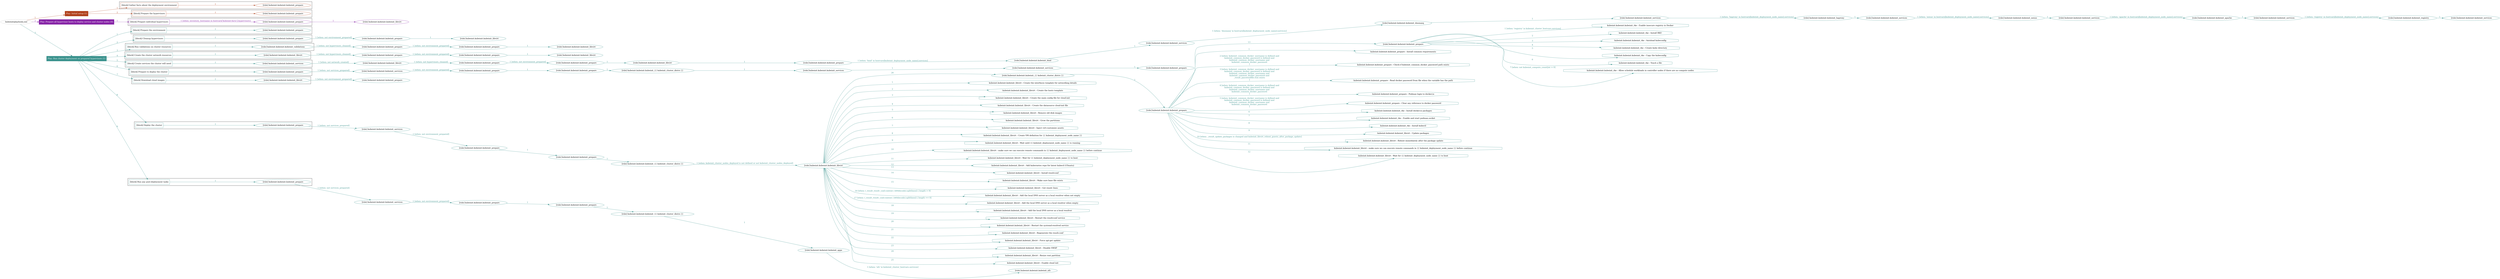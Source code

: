 digraph {
	graph [concentrate=true ordering=in rankdir=LR ratio=fill]
	edge [esep=5 sep=10]
	"kubeinit/playbook.yml" [id=root_node style=dotted]
	play_48465e9a [label="Play: Initial setup (1)" color="#b0411c" fontcolor="#ffffff" id=play_48465e9a shape=box style=filled tooltip=localhost]
	"kubeinit/playbook.yml" -> play_48465e9a [label="1 " color="#b0411c" fontcolor="#b0411c" id=edge_124ab596 labeltooltip="1 " tooltip="1 "]
	subgraph "kubeinit.kubeinit.kubeinit_prepare" {
		role_d492cea4 [label="[role] kubeinit.kubeinit.kubeinit_prepare" color="#b0411c" id=role_d492cea4 tooltip="kubeinit.kubeinit.kubeinit_prepare"]
	}
	subgraph "kubeinit.kubeinit.kubeinit_prepare" {
		role_281dee2f [label="[role] kubeinit.kubeinit.kubeinit_prepare" color="#b0411c" id=role_281dee2f tooltip="kubeinit.kubeinit.kubeinit_prepare"]
	}
	subgraph "Play: Initial setup (1)" {
		play_48465e9a -> block_e6e3b87c [label=1 color="#b0411c" fontcolor="#b0411c" id=edge_c3ae4626 labeltooltip=1 tooltip=1]
		subgraph cluster_block_e6e3b87c {
			block_e6e3b87c [label="[block] Gather facts about the deployment environment" color="#b0411c" id=block_e6e3b87c labeltooltip="Gather facts about the deployment environment" shape=box tooltip="Gather facts about the deployment environment"]
			block_e6e3b87c -> role_d492cea4 [label="1 " color="#b0411c" fontcolor="#b0411c" id=edge_baddbe43 labeltooltip="1 " tooltip="1 "]
		}
		play_48465e9a -> block_c3013476 [label=2 color="#b0411c" fontcolor="#b0411c" id=edge_31e1e853 labeltooltip=2 tooltip=2]
		subgraph cluster_block_c3013476 {
			block_c3013476 [label="[block] Prepare the hypervisors" color="#b0411c" id=block_c3013476 labeltooltip="Prepare the hypervisors" shape=box tooltip="Prepare the hypervisors"]
			block_c3013476 -> role_281dee2f [label="1 " color="#b0411c" fontcolor="#b0411c" id=edge_a65e6a05 labeltooltip="1 " tooltip="1 "]
		}
	}
	play_e57af216 [label="Play: Prepare all hypervisor hosts to deploy service and cluster nodes (0)" color="#8725a7" fontcolor="#ffffff" id=play_e57af216 shape=box style=filled tooltip="Play: Prepare all hypervisor hosts to deploy service and cluster nodes (0)"]
	"kubeinit/playbook.yml" -> play_e57af216 [label="2 " color="#8725a7" fontcolor="#8725a7" id=edge_42b6db84 labeltooltip="2 " tooltip="2 "]
	subgraph "kubeinit.kubeinit.kubeinit_libvirt" {
		role_ec64ffe0 [label="[role] kubeinit.kubeinit.kubeinit_libvirt" color="#8725a7" id=role_ec64ffe0 tooltip="kubeinit.kubeinit.kubeinit_libvirt"]
	}
	subgraph "kubeinit.kubeinit.kubeinit_prepare" {
		role_e400a725 [label="[role] kubeinit.kubeinit.kubeinit_prepare" color="#8725a7" id=role_e400a725 tooltip="kubeinit.kubeinit.kubeinit_prepare"]
		role_e400a725 -> role_ec64ffe0 [label="1 " color="#8725a7" fontcolor="#8725a7" id=edge_17a9338f labeltooltip="1 " tooltip="1 "]
	}
	subgraph "Play: Prepare all hypervisor hosts to deploy service and cluster nodes (0)" {
		play_e57af216 -> block_b5685605 [label=1 color="#8725a7" fontcolor="#8725a7" id=edge_d24c0ffb labeltooltip=1 tooltip=1]
		subgraph cluster_block_b5685605 {
			block_b5685605 [label="[block] Prepare individual hypervisors" color="#8725a7" id=block_b5685605 labeltooltip="Prepare individual hypervisors" shape=box tooltip="Prepare individual hypervisors"]
			block_b5685605 -> role_e400a725 [label="1 [when: inventory_hostname in hostvars['kubeinit-facts'].hypervisors]" color="#8725a7" fontcolor="#8725a7" id=edge_2e02293a labeltooltip="1 [when: inventory_hostname in hostvars['kubeinit-facts'].hypervisors]" tooltip="1 [when: inventory_hostname in hostvars['kubeinit-facts'].hypervisors]"]
		}
	}
	play_5d9cb540 [label="Play: Run cluster deployment on prepared hypervisors (1)" color="#3a928d" fontcolor="#ffffff" id=play_5d9cb540 shape=box style=filled tooltip=localhost]
	"kubeinit/playbook.yml" -> play_5d9cb540 [label="3 " color="#3a928d" fontcolor="#3a928d" id=edge_a18d0361 labeltooltip="3 " tooltip="3 "]
	subgraph "kubeinit.kubeinit.kubeinit_prepare" {
		role_6e045b79 [label="[role] kubeinit.kubeinit.kubeinit_prepare" color="#3a928d" id=role_6e045b79 tooltip="kubeinit.kubeinit.kubeinit_prepare"]
	}
	subgraph "kubeinit.kubeinit.kubeinit_libvirt" {
		role_daf9dbfc [label="[role] kubeinit.kubeinit.kubeinit_libvirt" color="#3a928d" id=role_daf9dbfc tooltip="kubeinit.kubeinit.kubeinit_libvirt"]
	}
	subgraph "kubeinit.kubeinit.kubeinit_prepare" {
		role_76917581 [label="[role] kubeinit.kubeinit.kubeinit_prepare" color="#3a928d" id=role_76917581 tooltip="kubeinit.kubeinit.kubeinit_prepare"]
		role_76917581 -> role_daf9dbfc [label="1 " color="#3a928d" fontcolor="#3a928d" id=edge_7af1c17e labeltooltip="1 " tooltip="1 "]
	}
	subgraph "kubeinit.kubeinit.kubeinit_prepare" {
		role_d4458995 [label="[role] kubeinit.kubeinit.kubeinit_prepare" color="#3a928d" id=role_d4458995 tooltip="kubeinit.kubeinit.kubeinit_prepare"]
		role_d4458995 -> role_76917581 [label="1 [when: not environment_prepared]" color="#3a928d" fontcolor="#3a928d" id=edge_317ae869 labeltooltip="1 [when: not environment_prepared]" tooltip="1 [when: not environment_prepared]"]
	}
	subgraph "kubeinit.kubeinit.kubeinit_libvirt" {
		role_7bfbbad8 [label="[role] kubeinit.kubeinit.kubeinit_libvirt" color="#3a928d" id=role_7bfbbad8 tooltip="kubeinit.kubeinit.kubeinit_libvirt"]
	}
	subgraph "kubeinit.kubeinit.kubeinit_prepare" {
		role_e9dfaa8f [label="[role] kubeinit.kubeinit.kubeinit_prepare" color="#3a928d" id=role_e9dfaa8f tooltip="kubeinit.kubeinit.kubeinit_prepare"]
		role_e9dfaa8f -> role_7bfbbad8 [label="1 " color="#3a928d" fontcolor="#3a928d" id=edge_c4953ce9 labeltooltip="1 " tooltip="1 "]
	}
	subgraph "kubeinit.kubeinit.kubeinit_prepare" {
		role_d42f8042 [label="[role] kubeinit.kubeinit.kubeinit_prepare" color="#3a928d" id=role_d42f8042 tooltip="kubeinit.kubeinit.kubeinit_prepare"]
		role_d42f8042 -> role_e9dfaa8f [label="1 [when: not environment_prepared]" color="#3a928d" fontcolor="#3a928d" id=edge_9099d140 labeltooltip="1 [when: not environment_prepared]" tooltip="1 [when: not environment_prepared]"]
	}
	subgraph "kubeinit.kubeinit.kubeinit_validations" {
		role_b115d9b8 [label="[role] kubeinit.kubeinit.kubeinit_validations" color="#3a928d" id=role_b115d9b8 tooltip="kubeinit.kubeinit.kubeinit_validations"]
		role_b115d9b8 -> role_d42f8042 [label="1 [when: not hypervisors_cleaned]" color="#3a928d" fontcolor="#3a928d" id=edge_ada5c6da labeltooltip="1 [when: not hypervisors_cleaned]" tooltip="1 [when: not hypervisors_cleaned]"]
	}
	subgraph "kubeinit.kubeinit.kubeinit_libvirt" {
		role_d5278bfc [label="[role] kubeinit.kubeinit.kubeinit_libvirt" color="#3a928d" id=role_d5278bfc tooltip="kubeinit.kubeinit.kubeinit_libvirt"]
	}
	subgraph "kubeinit.kubeinit.kubeinit_prepare" {
		role_53d04f54 [label="[role] kubeinit.kubeinit.kubeinit_prepare" color="#3a928d" id=role_53d04f54 tooltip="kubeinit.kubeinit.kubeinit_prepare"]
		role_53d04f54 -> role_d5278bfc [label="1 " color="#3a928d" fontcolor="#3a928d" id=edge_c184ef6d labeltooltip="1 " tooltip="1 "]
	}
	subgraph "kubeinit.kubeinit.kubeinit_prepare" {
		role_503b4b2c [label="[role] kubeinit.kubeinit.kubeinit_prepare" color="#3a928d" id=role_503b4b2c tooltip="kubeinit.kubeinit.kubeinit_prepare"]
		role_503b4b2c -> role_53d04f54 [label="1 [when: not environment_prepared]" color="#3a928d" fontcolor="#3a928d" id=edge_d14d18ff labeltooltip="1 [when: not environment_prepared]" tooltip="1 [when: not environment_prepared]"]
	}
	subgraph "kubeinit.kubeinit.kubeinit_libvirt" {
		role_11bca051 [label="[role] kubeinit.kubeinit.kubeinit_libvirt" color="#3a928d" id=role_11bca051 tooltip="kubeinit.kubeinit.kubeinit_libvirt"]
		role_11bca051 -> role_503b4b2c [label="1 [when: not hypervisors_cleaned]" color="#3a928d" fontcolor="#3a928d" id=edge_8869cb2d labeltooltip="1 [when: not hypervisors_cleaned]" tooltip="1 [when: not hypervisors_cleaned]"]
	}
	subgraph "kubeinit.kubeinit.kubeinit_services" {
		role_065f5cc8 [label="[role] kubeinit.kubeinit.kubeinit_services" color="#3a928d" id=role_065f5cc8 tooltip="kubeinit.kubeinit.kubeinit_services"]
	}
	subgraph "kubeinit.kubeinit.kubeinit_registry" {
		role_fb5721f8 [label="[role] kubeinit.kubeinit.kubeinit_registry" color="#3a928d" id=role_fb5721f8 tooltip="kubeinit.kubeinit.kubeinit_registry"]
		role_fb5721f8 -> role_065f5cc8 [label="1 " color="#3a928d" fontcolor="#3a928d" id=edge_d28ecbf9 labeltooltip="1 " tooltip="1 "]
	}
	subgraph "kubeinit.kubeinit.kubeinit_services" {
		role_c61e92fe [label="[role] kubeinit.kubeinit.kubeinit_services" color="#3a928d" id=role_c61e92fe tooltip="kubeinit.kubeinit.kubeinit_services"]
		role_c61e92fe -> role_fb5721f8 [label="1 [when: 'registry' in hostvars[kubeinit_deployment_node_name].services]" color="#3a928d" fontcolor="#3a928d" id=edge_6a31bcd6 labeltooltip="1 [when: 'registry' in hostvars[kubeinit_deployment_node_name].services]" tooltip="1 [when: 'registry' in hostvars[kubeinit_deployment_node_name].services]"]
	}
	subgraph "kubeinit.kubeinit.kubeinit_apache" {
		role_db9f8561 [label="[role] kubeinit.kubeinit.kubeinit_apache" color="#3a928d" id=role_db9f8561 tooltip="kubeinit.kubeinit.kubeinit_apache"]
		role_db9f8561 -> role_c61e92fe [label="1 " color="#3a928d" fontcolor="#3a928d" id=edge_8ea8232d labeltooltip="1 " tooltip="1 "]
	}
	subgraph "kubeinit.kubeinit.kubeinit_services" {
		role_e63c3b8f [label="[role] kubeinit.kubeinit.kubeinit_services" color="#3a928d" id=role_e63c3b8f tooltip="kubeinit.kubeinit.kubeinit_services"]
		role_e63c3b8f -> role_db9f8561 [label="1 [when: 'apache' in hostvars[kubeinit_deployment_node_name].services]" color="#3a928d" fontcolor="#3a928d" id=edge_630f9083 labeltooltip="1 [when: 'apache' in hostvars[kubeinit_deployment_node_name].services]" tooltip="1 [when: 'apache' in hostvars[kubeinit_deployment_node_name].services]"]
	}
	subgraph "kubeinit.kubeinit.kubeinit_nexus" {
		role_a3fe9c71 [label="[role] kubeinit.kubeinit.kubeinit_nexus" color="#3a928d" id=role_a3fe9c71 tooltip="kubeinit.kubeinit.kubeinit_nexus"]
		role_a3fe9c71 -> role_e63c3b8f [label="1 " color="#3a928d" fontcolor="#3a928d" id=edge_cead9f73 labeltooltip="1 " tooltip="1 "]
	}
	subgraph "kubeinit.kubeinit.kubeinit_services" {
		role_63d57504 [label="[role] kubeinit.kubeinit.kubeinit_services" color="#3a928d" id=role_63d57504 tooltip="kubeinit.kubeinit.kubeinit_services"]
		role_63d57504 -> role_a3fe9c71 [label="1 [when: 'nexus' in hostvars[kubeinit_deployment_node_name].services]" color="#3a928d" fontcolor="#3a928d" id=edge_b30a060a labeltooltip="1 [when: 'nexus' in hostvars[kubeinit_deployment_node_name].services]" tooltip="1 [when: 'nexus' in hostvars[kubeinit_deployment_node_name].services]"]
	}
	subgraph "kubeinit.kubeinit.kubeinit_haproxy" {
		role_94453e40 [label="[role] kubeinit.kubeinit.kubeinit_haproxy" color="#3a928d" id=role_94453e40 tooltip="kubeinit.kubeinit.kubeinit_haproxy"]
		role_94453e40 -> role_63d57504 [label="1 " color="#3a928d" fontcolor="#3a928d" id=edge_afb0ed71 labeltooltip="1 " tooltip="1 "]
	}
	subgraph "kubeinit.kubeinit.kubeinit_services" {
		role_aff0729f [label="[role] kubeinit.kubeinit.kubeinit_services" color="#3a928d" id=role_aff0729f tooltip="kubeinit.kubeinit.kubeinit_services"]
		role_aff0729f -> role_94453e40 [label="1 [when: 'haproxy' in hostvars[kubeinit_deployment_node_name].services]" color="#3a928d" fontcolor="#3a928d" id=edge_e5598f14 labeltooltip="1 [when: 'haproxy' in hostvars[kubeinit_deployment_node_name].services]" tooltip="1 [when: 'haproxy' in hostvars[kubeinit_deployment_node_name].services]"]
	}
	subgraph "kubeinit.kubeinit.kubeinit_dnsmasq" {
		role_0551ead7 [label="[role] kubeinit.kubeinit.kubeinit_dnsmasq" color="#3a928d" id=role_0551ead7 tooltip="kubeinit.kubeinit.kubeinit_dnsmasq"]
		role_0551ead7 -> role_aff0729f [label="1 " color="#3a928d" fontcolor="#3a928d" id=edge_d2857217 labeltooltip="1 " tooltip="1 "]
	}
	subgraph "kubeinit.kubeinit.kubeinit_services" {
		role_6c136020 [label="[role] kubeinit.kubeinit.kubeinit_services" color="#3a928d" id=role_6c136020 tooltip="kubeinit.kubeinit.kubeinit_services"]
		role_6c136020 -> role_0551ead7 [label="1 [when: 'dnsmasq' in hostvars[kubeinit_deployment_node_name].services]" color="#3a928d" fontcolor="#3a928d" id=edge_a89d0280 labeltooltip="1 [when: 'dnsmasq' in hostvars[kubeinit_deployment_node_name].services]" tooltip="1 [when: 'dnsmasq' in hostvars[kubeinit_deployment_node_name].services]"]
	}
	subgraph "kubeinit.kubeinit.kubeinit_bind" {
		role_6b7ba707 [label="[role] kubeinit.kubeinit.kubeinit_bind" color="#3a928d" id=role_6b7ba707 tooltip="kubeinit.kubeinit.kubeinit_bind"]
		role_6b7ba707 -> role_6c136020 [label="1 " color="#3a928d" fontcolor="#3a928d" id=edge_be31dae0 labeltooltip="1 " tooltip="1 "]
	}
	subgraph "kubeinit.kubeinit.kubeinit_prepare" {
		role_f504e1cc [label="[role] kubeinit.kubeinit.kubeinit_prepare" color="#3a928d" id=role_f504e1cc tooltip="kubeinit.kubeinit.kubeinit_prepare"]
		role_f504e1cc -> role_6b7ba707 [label="1 [when: 'bind' in hostvars[kubeinit_deployment_node_name].services]" color="#3a928d" fontcolor="#3a928d" id=edge_473a9641 labeltooltip="1 [when: 'bind' in hostvars[kubeinit_deployment_node_name].services]" tooltip="1 [when: 'bind' in hostvars[kubeinit_deployment_node_name].services]"]
	}
	subgraph "kubeinit.kubeinit.kubeinit_libvirt" {
		role_7b9af89d [label="[role] kubeinit.kubeinit.kubeinit_libvirt" color="#3a928d" id=role_7b9af89d tooltip="kubeinit.kubeinit.kubeinit_libvirt"]
		role_7b9af89d -> role_f504e1cc [label="1 " color="#3a928d" fontcolor="#3a928d" id=edge_4f5c1816 labeltooltip="1 " tooltip="1 "]
	}
	subgraph "kubeinit.kubeinit.kubeinit_prepare" {
		role_6c3c7019 [label="[role] kubeinit.kubeinit.kubeinit_prepare" color="#3a928d" id=role_6c3c7019 tooltip="kubeinit.kubeinit.kubeinit_prepare"]
		role_6c3c7019 -> role_7b9af89d [label="1 " color="#3a928d" fontcolor="#3a928d" id=edge_fd3c7f56 labeltooltip="1 " tooltip="1 "]
	}
	subgraph "kubeinit.kubeinit.kubeinit_prepare" {
		role_eba8ca42 [label="[role] kubeinit.kubeinit.kubeinit_prepare" color="#3a928d" id=role_eba8ca42 tooltip="kubeinit.kubeinit.kubeinit_prepare"]
		role_eba8ca42 -> role_6c3c7019 [label="1 [when: not environment_prepared]" color="#3a928d" fontcolor="#3a928d" id=edge_fa3e16d9 labeltooltip="1 [when: not environment_prepared]" tooltip="1 [when: not environment_prepared]"]
	}
	subgraph "kubeinit.kubeinit.kubeinit_libvirt" {
		role_cd9abd2d [label="[role] kubeinit.kubeinit.kubeinit_libvirt" color="#3a928d" id=role_cd9abd2d tooltip="kubeinit.kubeinit.kubeinit_libvirt"]
		role_cd9abd2d -> role_eba8ca42 [label="1 [when: not hypervisors_cleaned]" color="#3a928d" fontcolor="#3a928d" id=edge_64828352 labeltooltip="1 [when: not hypervisors_cleaned]" tooltip="1 [when: not hypervisors_cleaned]"]
	}
	subgraph "kubeinit.kubeinit.kubeinit_services" {
		role_be0cd748 [label="[role] kubeinit.kubeinit.kubeinit_services" color="#3a928d" id=role_be0cd748 tooltip="kubeinit.kubeinit.kubeinit_services"]
		role_be0cd748 -> role_cd9abd2d [label="1 [when: not network_created]" color="#3a928d" fontcolor="#3a928d" id=edge_d6b86cda labeltooltip="1 [when: not network_created]" tooltip="1 [when: not network_created]"]
	}
	subgraph "kubeinit.kubeinit.kubeinit_prepare" {
		role_873c58d2 [label="[role] kubeinit.kubeinit.kubeinit_prepare" color="#3a928d" id=role_873c58d2 tooltip="kubeinit.kubeinit.kubeinit_prepare"]
	}
	subgraph "kubeinit.kubeinit.kubeinit_services" {
		role_b790a861 [label="[role] kubeinit.kubeinit.kubeinit_services" color="#3a928d" id=role_b790a861 tooltip="kubeinit.kubeinit.kubeinit_services"]
		role_b790a861 -> role_873c58d2 [label="1 " color="#3a928d" fontcolor="#3a928d" id=edge_e4b8ece3 labeltooltip="1 " tooltip="1 "]
	}
	subgraph "kubeinit.kubeinit.kubeinit_services" {
		role_80f6a232 [label="[role] kubeinit.kubeinit.kubeinit_services" color="#3a928d" id=role_80f6a232 tooltip="kubeinit.kubeinit.kubeinit_services"]
		role_80f6a232 -> role_b790a861 [label="1 " color="#3a928d" fontcolor="#3a928d" id=edge_be15073f labeltooltip="1 " tooltip="1 "]
	}
	subgraph "kubeinit.kubeinit.kubeinit_{{ kubeinit_cluster_distro }}" {
		role_8fb07bed [label="[role] kubeinit.kubeinit.kubeinit_{{ kubeinit_cluster_distro }}" color="#3a928d" id=role_8fb07bed tooltip="kubeinit.kubeinit.kubeinit_{{ kubeinit_cluster_distro }}"]
		role_8fb07bed -> role_80f6a232 [label="1 " color="#3a928d" fontcolor="#3a928d" id=edge_a2d3d45f labeltooltip="1 " tooltip="1 "]
	}
	subgraph "kubeinit.kubeinit.kubeinit_prepare" {
		role_ecdfed89 [label="[role] kubeinit.kubeinit.kubeinit_prepare" color="#3a928d" id=role_ecdfed89 tooltip="kubeinit.kubeinit.kubeinit_prepare"]
		role_ecdfed89 -> role_8fb07bed [label="1 " color="#3a928d" fontcolor="#3a928d" id=edge_b9d68d0f labeltooltip="1 " tooltip="1 "]
	}
	subgraph "kubeinit.kubeinit.kubeinit_prepare" {
		role_77b3ecaf [label="[role] kubeinit.kubeinit.kubeinit_prepare" color="#3a928d" id=role_77b3ecaf tooltip="kubeinit.kubeinit.kubeinit_prepare"]
		role_77b3ecaf -> role_ecdfed89 [label="1 " color="#3a928d" fontcolor="#3a928d" id=edge_cfb39f3f labeltooltip="1 " tooltip="1 "]
	}
	subgraph "kubeinit.kubeinit.kubeinit_services" {
		role_e42da2b9 [label="[role] kubeinit.kubeinit.kubeinit_services" color="#3a928d" id=role_e42da2b9 tooltip="kubeinit.kubeinit.kubeinit_services"]
		role_e42da2b9 -> role_77b3ecaf [label="1 [when: not environment_prepared]" color="#3a928d" fontcolor="#3a928d" id=edge_d4e9f62e labeltooltip="1 [when: not environment_prepared]" tooltip="1 [when: not environment_prepared]"]
	}
	subgraph "kubeinit.kubeinit.kubeinit_prepare" {
		role_bb24971d [label="[role] kubeinit.kubeinit.kubeinit_prepare" color="#3a928d" id=role_bb24971d tooltip="kubeinit.kubeinit.kubeinit_prepare"]
		role_bb24971d -> role_e42da2b9 [label="1 [when: not services_prepared]" color="#3a928d" fontcolor="#3a928d" id=edge_495256ae labeltooltip="1 [when: not services_prepared]" tooltip="1 [when: not services_prepared]"]
	}
	subgraph "kubeinit.kubeinit.kubeinit_prepare" {
		role_e4e0e3b2 [label="[role] kubeinit.kubeinit.kubeinit_prepare" color="#3a928d" id=role_e4e0e3b2 tooltip="kubeinit.kubeinit.kubeinit_prepare"]
	}
	subgraph "kubeinit.kubeinit.kubeinit_libvirt" {
		role_e2e60f14 [label="[role] kubeinit.kubeinit.kubeinit_libvirt" color="#3a928d" id=role_e2e60f14 tooltip="kubeinit.kubeinit.kubeinit_libvirt"]
		role_e2e60f14 -> role_e4e0e3b2 [label="1 [when: not environment_prepared]" color="#3a928d" fontcolor="#3a928d" id=edge_f0fee528 labeltooltip="1 [when: not environment_prepared]" tooltip="1 [when: not environment_prepared]"]
	}
	subgraph "kubeinit.kubeinit.kubeinit_prepare" {
		role_b627403a [label="[role] kubeinit.kubeinit.kubeinit_prepare" color="#3a928d" id=role_b627403a tooltip="kubeinit.kubeinit.kubeinit_prepare"]
		task_1c81faa7 [label="kubeinit.kubeinit.kubeinit_rke : Enable insecure registry in Docker" color="#3a928d" id=task_1c81faa7 shape=octagon tooltip="kubeinit.kubeinit.kubeinit_rke : Enable insecure registry in Docker"]
		role_b627403a -> task_1c81faa7 [label="1 [when: 'registry' in kubeinit_cluster_hostvars.services]" color="#3a928d" fontcolor="#3a928d" id=edge_ae618f1d labeltooltip="1 [when: 'registry' in kubeinit_cluster_hostvars.services]" tooltip="1 [when: 'registry' in kubeinit_cluster_hostvars.services]"]
		task_8bd826e3 [label="kubeinit.kubeinit.kubeinit_rke : Install RKE" color="#3a928d" id=task_8bd826e3 shape=octagon tooltip="kubeinit.kubeinit.kubeinit_rke : Install RKE"]
		role_b627403a -> task_8bd826e3 [label="2 " color="#3a928d" fontcolor="#3a928d" id=edge_bafe05ef labeltooltip="2 " tooltip="2 "]
		task_33bb98e4 [label="kubeinit.kubeinit.kubeinit_rke : Autoload kubeconfig" color="#3a928d" id=task_33bb98e4 shape=octagon tooltip="kubeinit.kubeinit.kubeinit_rke : Autoload kubeconfig"]
		role_b627403a -> task_33bb98e4 [label="3 " color="#3a928d" fontcolor="#3a928d" id=edge_69fb9b32 labeltooltip="3 " tooltip="3 "]
		task_9e4b9e8e [label="kubeinit.kubeinit.kubeinit_rke : Create kube directory" color="#3a928d" id=task_9e4b9e8e shape=octagon tooltip="kubeinit.kubeinit.kubeinit_rke : Create kube directory"]
		role_b627403a -> task_9e4b9e8e [label="4 " color="#3a928d" fontcolor="#3a928d" id=edge_20872d60 labeltooltip="4 " tooltip="4 "]
		task_e984797f [label="kubeinit.kubeinit.kubeinit_rke : Copy the kubeconfig" color="#3a928d" id=task_e984797f shape=octagon tooltip="kubeinit.kubeinit.kubeinit_rke : Copy the kubeconfig"]
		role_b627403a -> task_e984797f [label="5 " color="#3a928d" fontcolor="#3a928d" id=edge_33be029a labeltooltip="5 " tooltip="5 "]
		task_22b7bb7c [label="kubeinit.kubeinit.kubeinit_rke : Touch a file" color="#3a928d" id=task_22b7bb7c shape=octagon tooltip="kubeinit.kubeinit.kubeinit_rke : Touch a file"]
		role_b627403a -> task_22b7bb7c [label="6 " color="#3a928d" fontcolor="#3a928d" id=edge_a049fb7d labeltooltip="6 " tooltip="6 "]
		task_8dcaf9b6 [label="kubeinit.kubeinit.kubeinit_rke : Allow schedule workloads in controller nodes if there are no compute nodes" color="#3a928d" id=task_8dcaf9b6 shape=octagon tooltip="kubeinit.kubeinit.kubeinit_rke : Allow schedule workloads in controller nodes if there are no compute nodes"]
		role_b627403a -> task_8dcaf9b6 [label="7 [when: not kubeinit_compute_count|int > 0]" color="#3a928d" fontcolor="#3a928d" id=edge_9bec2626 labeltooltip="7 [when: not kubeinit_compute_count|int > 0]" tooltip="7 [when: not kubeinit_compute_count|int > 0]"]
	}
	subgraph "kubeinit.kubeinit.kubeinit_prepare" {
		role_0a879db1 [label="[role] kubeinit.kubeinit.kubeinit_prepare" color="#3a928d" id=role_0a879db1 tooltip="kubeinit.kubeinit.kubeinit_prepare"]
		task_9170e052 [label="kubeinit.kubeinit.kubeinit_prepare : Install common requirements" color="#3a928d" id=task_9170e052 shape=octagon tooltip="kubeinit.kubeinit.kubeinit_prepare : Install common requirements"]
		role_0a879db1 -> task_9170e052 [label="1 " color="#3a928d" fontcolor="#3a928d" id=edge_b5cc0b07 labeltooltip="1 " tooltip="1 "]
		task_b3910cba [label="kubeinit.kubeinit.kubeinit_prepare : Check if kubeinit_common_docker_password path exists" color="#3a928d" id=task_b3910cba shape=octagon tooltip="kubeinit.kubeinit.kubeinit_prepare : Check if kubeinit_common_docker_password path exists"]
		role_0a879db1 -> task_b3910cba [label="2 [when: kubeinit_common_docker_username is defined and
kubeinit_common_docker_password is defined and
kubeinit_common_docker_username and
kubeinit_common_docker_password
]" color="#3a928d" fontcolor="#3a928d" id=edge_99d7b71d labeltooltip="2 [when: kubeinit_common_docker_username is defined and
kubeinit_common_docker_password is defined and
kubeinit_common_docker_username and
kubeinit_common_docker_password
]" tooltip="2 [when: kubeinit_common_docker_username is defined and
kubeinit_common_docker_password is defined and
kubeinit_common_docker_username and
kubeinit_common_docker_password
]"]
		task_0d726530 [label="kubeinit.kubeinit.kubeinit_prepare : Read docker password from file when the variable has the path" color="#3a928d" id=task_0d726530 shape=octagon tooltip="kubeinit.kubeinit.kubeinit_prepare : Read docker password from file when the variable has the path"]
		role_0a879db1 -> task_0d726530 [label="3 [when: kubeinit_common_docker_username is defined and
kubeinit_common_docker_password is defined and
kubeinit_common_docker_username and
kubeinit_common_docker_password and
_result_passwordfile.stat.exists
]" color="#3a928d" fontcolor="#3a928d" id=edge_a5b352b1 labeltooltip="3 [when: kubeinit_common_docker_username is defined and
kubeinit_common_docker_password is defined and
kubeinit_common_docker_username and
kubeinit_common_docker_password and
_result_passwordfile.stat.exists
]" tooltip="3 [when: kubeinit_common_docker_username is defined and
kubeinit_common_docker_password is defined and
kubeinit_common_docker_username and
kubeinit_common_docker_password and
_result_passwordfile.stat.exists
]"]
		task_86ffdd78 [label="kubeinit.kubeinit.kubeinit_prepare : Podman login to docker.io" color="#3a928d" id=task_86ffdd78 shape=octagon tooltip="kubeinit.kubeinit.kubeinit_prepare : Podman login to docker.io"]
		role_0a879db1 -> task_86ffdd78 [label="4 [when: kubeinit_common_docker_username is defined and
kubeinit_common_docker_password is defined and
kubeinit_common_docker_username and
kubeinit_common_docker_password
]" color="#3a928d" fontcolor="#3a928d" id=edge_02c90674 labeltooltip="4 [when: kubeinit_common_docker_username is defined and
kubeinit_common_docker_password is defined and
kubeinit_common_docker_username and
kubeinit_common_docker_password
]" tooltip="4 [when: kubeinit_common_docker_username is defined and
kubeinit_common_docker_password is defined and
kubeinit_common_docker_username and
kubeinit_common_docker_password
]"]
		task_f1a61c09 [label="kubeinit.kubeinit.kubeinit_prepare : Clear any reference to docker password" color="#3a928d" id=task_f1a61c09 shape=octagon tooltip="kubeinit.kubeinit.kubeinit_prepare : Clear any reference to docker password"]
		role_0a879db1 -> task_f1a61c09 [label="5 [when: kubeinit_common_docker_username is defined and
kubeinit_common_docker_password is defined and
kubeinit_common_docker_username and
kubeinit_common_docker_password
]" color="#3a928d" fontcolor="#3a928d" id=edge_212f35ea labeltooltip="5 [when: kubeinit_common_docker_username is defined and
kubeinit_common_docker_password is defined and
kubeinit_common_docker_username and
kubeinit_common_docker_password
]" tooltip="5 [when: kubeinit_common_docker_username is defined and
kubeinit_common_docker_password is defined and
kubeinit_common_docker_username and
kubeinit_common_docker_password
]"]
		task_ac06a6e8 [label="kubeinit.kubeinit.kubeinit_rke : Install docker.io packages" color="#3a928d" id=task_ac06a6e8 shape=octagon tooltip="kubeinit.kubeinit.kubeinit_rke : Install docker.io packages"]
		role_0a879db1 -> task_ac06a6e8 [label="6 " color="#3a928d" fontcolor="#3a928d" id=edge_be8cd2b2 labeltooltip="6 " tooltip="6 "]
		task_b563818e [label="kubeinit.kubeinit.kubeinit_rke : Enable and start podman.socket" color="#3a928d" id=task_b563818e shape=octagon tooltip="kubeinit.kubeinit.kubeinit_rke : Enable and start podman.socket"]
		role_0a879db1 -> task_b563818e [label="7 " color="#3a928d" fontcolor="#3a928d" id=edge_a7fdd22d labeltooltip="7 " tooltip="7 "]
		task_f0d9ac11 [label="kubeinit.kubeinit.kubeinit_rke : Install kubectl" color="#3a928d" id=task_f0d9ac11 shape=octagon tooltip="kubeinit.kubeinit.kubeinit_rke : Install kubectl"]
		role_0a879db1 -> task_f0d9ac11 [label="8 " color="#3a928d" fontcolor="#3a928d" id=edge_8f6cc1d5 labeltooltip="8 " tooltip="8 "]
		task_00845c6c [label="kubeinit.kubeinit.kubeinit_libvirt : Update packages" color="#3a928d" id=task_00845c6c shape=octagon tooltip="kubeinit.kubeinit.kubeinit_libvirt : Update packages"]
		role_0a879db1 -> task_00845c6c [label="9 " color="#3a928d" fontcolor="#3a928d" id=edge_1a905f7d labeltooltip="9 " tooltip="9 "]
		task_e3b06f77 [label="kubeinit.kubeinit.kubeinit_libvirt : Reboot immediately after the package update" color="#3a928d" id=task_e3b06f77 shape=octagon tooltip="kubeinit.kubeinit.kubeinit_libvirt : Reboot immediately after the package update"]
		role_0a879db1 -> task_e3b06f77 [label="10 [when: _result_update_packages is changed and kubeinit_libvirt_reboot_guests_after_package_update]" color="#3a928d" fontcolor="#3a928d" id=edge_ab54792d labeltooltip="10 [when: _result_update_packages is changed and kubeinit_libvirt_reboot_guests_after_package_update]" tooltip="10 [when: _result_update_packages is changed and kubeinit_libvirt_reboot_guests_after_package_update]"]
		task_264cb734 [label="kubeinit.kubeinit.kubeinit_libvirt : make sure we can execute remote commands in {{ kubeinit_deployment_node_name }} before continue" color="#3a928d" id=task_264cb734 shape=octagon tooltip="kubeinit.kubeinit.kubeinit_libvirt : make sure we can execute remote commands in {{ kubeinit_deployment_node_name }} before continue"]
		role_0a879db1 -> task_264cb734 [label="11 " color="#3a928d" fontcolor="#3a928d" id=edge_12dd44a4 labeltooltip="11 " tooltip="11 "]
		task_5d98694c [label="kubeinit.kubeinit.kubeinit_libvirt : Wait for {{ kubeinit_deployment_node_name }} to boot" color="#3a928d" id=task_5d98694c shape=octagon tooltip="kubeinit.kubeinit.kubeinit_libvirt : Wait for {{ kubeinit_deployment_node_name }} to boot"]
		role_0a879db1 -> task_5d98694c [label="12 " color="#3a928d" fontcolor="#3a928d" id=edge_844dde50 labeltooltip="12 " tooltip="12 "]
		role_0a879db1 -> role_b627403a [label="13 " color="#3a928d" fontcolor="#3a928d" id=edge_658df89d labeltooltip="13 " tooltip="13 "]
	}
	subgraph "kubeinit.kubeinit.kubeinit_{{ kubeinit_cluster_distro }}" {
		role_ee44f337 [label="[role] kubeinit.kubeinit.kubeinit_{{ kubeinit_cluster_distro }}" color="#3a928d" id=role_ee44f337 tooltip="kubeinit.kubeinit.kubeinit_{{ kubeinit_cluster_distro }}"]
		role_ee44f337 -> role_0a879db1 [label="1 " color="#3a928d" fontcolor="#3a928d" id=edge_e1db4a31 labeltooltip="1 " tooltip="1 "]
	}
	subgraph "kubeinit.kubeinit.kubeinit_libvirt" {
		role_29c0fb4b [label="[role] kubeinit.kubeinit.kubeinit_libvirt" color="#3a928d" id=role_29c0fb4b tooltip="kubeinit.kubeinit.kubeinit_libvirt"]
		task_d8c0ac7e [label="kubeinit.kubeinit.kubeinit_libvirt : Create the interfaces template for networking details" color="#3a928d" id=task_d8c0ac7e shape=octagon tooltip="kubeinit.kubeinit.kubeinit_libvirt : Create the interfaces template for networking details"]
		role_29c0fb4b -> task_d8c0ac7e [label="1 " color="#3a928d" fontcolor="#3a928d" id=edge_209fc8db labeltooltip="1 " tooltip="1 "]
		task_2980190b [label="kubeinit.kubeinit.kubeinit_libvirt : Create the hosts template" color="#3a928d" id=task_2980190b shape=octagon tooltip="kubeinit.kubeinit.kubeinit_libvirt : Create the hosts template"]
		role_29c0fb4b -> task_2980190b [label="2 " color="#3a928d" fontcolor="#3a928d" id=edge_02d2eff7 labeltooltip="2 " tooltip="2 "]
		task_3473b7b9 [label="kubeinit.kubeinit.kubeinit_libvirt : Create the main config file for cloud-init" color="#3a928d" id=task_3473b7b9 shape=octagon tooltip="kubeinit.kubeinit.kubeinit_libvirt : Create the main config file for cloud-init"]
		role_29c0fb4b -> task_3473b7b9 [label="3 " color="#3a928d" fontcolor="#3a928d" id=edge_e31fbaa7 labeltooltip="3 " tooltip="3 "]
		task_efc5b052 [label="kubeinit.kubeinit.kubeinit_libvirt : Create the datasource cloud-init file" color="#3a928d" id=task_efc5b052 shape=octagon tooltip="kubeinit.kubeinit.kubeinit_libvirt : Create the datasource cloud-init file"]
		role_29c0fb4b -> task_efc5b052 [label="4 " color="#3a928d" fontcolor="#3a928d" id=edge_c1331a9c labeltooltip="4 " tooltip="4 "]
		task_22c3aa8c [label="kubeinit.kubeinit.kubeinit_libvirt : Remove old disk images" color="#3a928d" id=task_22c3aa8c shape=octagon tooltip="kubeinit.kubeinit.kubeinit_libvirt : Remove old disk images"]
		role_29c0fb4b -> task_22c3aa8c [label="5 " color="#3a928d" fontcolor="#3a928d" id=edge_a1619a97 labeltooltip="5 " tooltip="5 "]
		task_85e6382a [label="kubeinit.kubeinit.kubeinit_libvirt : Grow the partitions" color="#3a928d" id=task_85e6382a shape=octagon tooltip="kubeinit.kubeinit.kubeinit_libvirt : Grow the partitions"]
		role_29c0fb4b -> task_85e6382a [label="6 " color="#3a928d" fontcolor="#3a928d" id=edge_86f003dd labeltooltip="6 " tooltip="6 "]
		task_98b808b3 [label="kubeinit.kubeinit.kubeinit_libvirt : Inject virt-customize assets" color="#3a928d" id=task_98b808b3 shape=octagon tooltip="kubeinit.kubeinit.kubeinit_libvirt : Inject virt-customize assets"]
		role_29c0fb4b -> task_98b808b3 [label="7 " color="#3a928d" fontcolor="#3a928d" id=edge_d98ccd25 labeltooltip="7 " tooltip="7 "]
		task_84f3126b [label="kubeinit.kubeinit.kubeinit_libvirt : Create VM definition for {{ kubeinit_deployment_node_name }}" color="#3a928d" id=task_84f3126b shape=octagon tooltip="kubeinit.kubeinit.kubeinit_libvirt : Create VM definition for {{ kubeinit_deployment_node_name }}"]
		role_29c0fb4b -> task_84f3126b [label="8 " color="#3a928d" fontcolor="#3a928d" id=edge_4429dd05 labeltooltip="8 " tooltip="8 "]
		task_8b2ee017 [label="kubeinit.kubeinit.kubeinit_libvirt : Wait until {{ kubeinit_deployment_node_name }} is running" color="#3a928d" id=task_8b2ee017 shape=octagon tooltip="kubeinit.kubeinit.kubeinit_libvirt : Wait until {{ kubeinit_deployment_node_name }} is running"]
		role_29c0fb4b -> task_8b2ee017 [label="9 " color="#3a928d" fontcolor="#3a928d" id=edge_5f81bc1c labeltooltip="9 " tooltip="9 "]
		task_cafa9a6c [label="kubeinit.kubeinit.kubeinit_libvirt : make sure we can execute remote commands in {{ kubeinit_deployment_node_name }} before continue" color="#3a928d" id=task_cafa9a6c shape=octagon tooltip="kubeinit.kubeinit.kubeinit_libvirt : make sure we can execute remote commands in {{ kubeinit_deployment_node_name }} before continue"]
		role_29c0fb4b -> task_cafa9a6c [label="10 " color="#3a928d" fontcolor="#3a928d" id=edge_a5b20088 labeltooltip="10 " tooltip="10 "]
		task_150608da [label="kubeinit.kubeinit.kubeinit_libvirt : Wait for {{ kubeinit_deployment_node_name }} to boot" color="#3a928d" id=task_150608da shape=octagon tooltip="kubeinit.kubeinit.kubeinit_libvirt : Wait for {{ kubeinit_deployment_node_name }} to boot"]
		role_29c0fb4b -> task_150608da [label="11 " color="#3a928d" fontcolor="#3a928d" id=edge_578cd228 labeltooltip="11 " tooltip="11 "]
		task_20a10509 [label="kubeinit.kubeinit.kubeinit_libvirt : Add kubernetes repo for latest kubectl (Ubuntu)" color="#3a928d" id=task_20a10509 shape=octagon tooltip="kubeinit.kubeinit.kubeinit_libvirt : Add kubernetes repo for latest kubectl (Ubuntu)"]
		role_29c0fb4b -> task_20a10509 [label="12 " color="#3a928d" fontcolor="#3a928d" id=edge_e3d0990c labeltooltip="12 " tooltip="12 "]
		task_c2214fe3 [label="kubeinit.kubeinit.kubeinit_libvirt : Install resolvconf" color="#3a928d" id=task_c2214fe3 shape=octagon tooltip="kubeinit.kubeinit.kubeinit_libvirt : Install resolvconf"]
		role_29c0fb4b -> task_c2214fe3 [label="13 " color="#3a928d" fontcolor="#3a928d" id=edge_dcb0bb98 labeltooltip="13 " tooltip="13 "]
		task_96105f4d [label="kubeinit.kubeinit.kubeinit_libvirt : Make sure base file exists" color="#3a928d" id=task_96105f4d shape=octagon tooltip="kubeinit.kubeinit.kubeinit_libvirt : Make sure base file exists"]
		role_29c0fb4b -> task_96105f4d [label="14 " color="#3a928d" fontcolor="#3a928d" id=edge_35eb3f9a labeltooltip="14 " tooltip="14 "]
		task_bc5a461f [label="kubeinit.kubeinit.kubeinit_libvirt : Get resolv lines" color="#3a928d" id=task_bc5a461f shape=octagon tooltip="kubeinit.kubeinit.kubeinit_libvirt : Get resolv lines"]
		role_29c0fb4b -> task_bc5a461f [label="15 " color="#3a928d" fontcolor="#3a928d" id=edge_28943a4c labeltooltip="15 " tooltip="15 "]
		task_0ed4869d [label="kubeinit.kubeinit.kubeinit_libvirt : Add the local DNS server as a local resolver when not empty" color="#3a928d" id=task_0ed4869d shape=octagon tooltip="kubeinit.kubeinit.kubeinit_libvirt : Add the local DNS server as a local resolver when not empty"]
		role_29c0fb4b -> task_0ed4869d [label="16 [when: (_result_resolv_conf.content | b64decode).splitlines() | length > 0]" color="#3a928d" fontcolor="#3a928d" id=edge_17cad816 labeltooltip="16 [when: (_result_resolv_conf.content | b64decode).splitlines() | length > 0]" tooltip="16 [when: (_result_resolv_conf.content | b64decode).splitlines() | length > 0]"]
		task_ad458de5 [label="kubeinit.kubeinit.kubeinit_libvirt : Add the local DNS server as a local resolver when empty" color="#3a928d" id=task_ad458de5 shape=octagon tooltip="kubeinit.kubeinit.kubeinit_libvirt : Add the local DNS server as a local resolver when empty"]
		role_29c0fb4b -> task_ad458de5 [label="17 [when: (_result_resolv_conf.content | b64decode).splitlines() | length == 0]" color="#3a928d" fontcolor="#3a928d" id=edge_27cbda25 labeltooltip="17 [when: (_result_resolv_conf.content | b64decode).splitlines() | length == 0]" tooltip="17 [when: (_result_resolv_conf.content | b64decode).splitlines() | length == 0]"]
		task_cc837b8a [label="kubeinit.kubeinit.kubeinit_libvirt : Add the local DNS server as a local resolver" color="#3a928d" id=task_cc837b8a shape=octagon tooltip="kubeinit.kubeinit.kubeinit_libvirt : Add the local DNS server as a local resolver"]
		role_29c0fb4b -> task_cc837b8a [label="18 " color="#3a928d" fontcolor="#3a928d" id=edge_55824332 labeltooltip="18 " tooltip="18 "]
		task_8e4cad93 [label="kubeinit.kubeinit.kubeinit_libvirt : Restart the resolvconf service" color="#3a928d" id=task_8e4cad93 shape=octagon tooltip="kubeinit.kubeinit.kubeinit_libvirt : Restart the resolvconf service"]
		role_29c0fb4b -> task_8e4cad93 [label="19 " color="#3a928d" fontcolor="#3a928d" id=edge_18d63f9d labeltooltip="19 " tooltip="19 "]
		task_150d8da8 [label="kubeinit.kubeinit.kubeinit_libvirt : Restart the systemd-resolved service" color="#3a928d" id=task_150d8da8 shape=octagon tooltip="kubeinit.kubeinit.kubeinit_libvirt : Restart the systemd-resolved service"]
		role_29c0fb4b -> task_150d8da8 [label="20 " color="#3a928d" fontcolor="#3a928d" id=edge_e314ef07 labeltooltip="20 " tooltip="20 "]
		task_aa927d26 [label="kubeinit.kubeinit.kubeinit_libvirt : Regenerate the resolv.conf" color="#3a928d" id=task_aa927d26 shape=octagon tooltip="kubeinit.kubeinit.kubeinit_libvirt : Regenerate the resolv.conf"]
		role_29c0fb4b -> task_aa927d26 [label="21 " color="#3a928d" fontcolor="#3a928d" id=edge_1ea887b9 labeltooltip="21 " tooltip="21 "]
		task_ff656a90 [label="kubeinit.kubeinit.kubeinit_libvirt : Force apt-get update" color="#3a928d" id=task_ff656a90 shape=octagon tooltip="kubeinit.kubeinit.kubeinit_libvirt : Force apt-get update"]
		role_29c0fb4b -> task_ff656a90 [label="22 " color="#3a928d" fontcolor="#3a928d" id=edge_5ace5156 labeltooltip="22 " tooltip="22 "]
		task_4e2d5d57 [label="kubeinit.kubeinit.kubeinit_libvirt : Disable SWAP" color="#3a928d" id=task_4e2d5d57 shape=octagon tooltip="kubeinit.kubeinit.kubeinit_libvirt : Disable SWAP"]
		role_29c0fb4b -> task_4e2d5d57 [label="23 " color="#3a928d" fontcolor="#3a928d" id=edge_7901edf3 labeltooltip="23 " tooltip="23 "]
		task_1e35d447 [label="kubeinit.kubeinit.kubeinit_libvirt : Resize root partition" color="#3a928d" id=task_1e35d447 shape=octagon tooltip="kubeinit.kubeinit.kubeinit_libvirt : Resize root partition"]
		role_29c0fb4b -> task_1e35d447 [label="24 " color="#3a928d" fontcolor="#3a928d" id=edge_d48174d7 labeltooltip="24 " tooltip="24 "]
		task_f85e1664 [label="kubeinit.kubeinit.kubeinit_libvirt : Enable cloud init" color="#3a928d" id=task_f85e1664 shape=octagon tooltip="kubeinit.kubeinit.kubeinit_libvirt : Enable cloud init"]
		role_29c0fb4b -> task_f85e1664 [label="25 " color="#3a928d" fontcolor="#3a928d" id=edge_6c9d7b83 labeltooltip="25 " tooltip="25 "]
		role_29c0fb4b -> role_ee44f337 [label="26 " color="#3a928d" fontcolor="#3a928d" id=edge_7a197c50 labeltooltip="26 " tooltip="26 "]
	}
	subgraph "kubeinit.kubeinit.kubeinit_{{ kubeinit_cluster_distro }}" {
		role_26305652 [label="[role] kubeinit.kubeinit.kubeinit_{{ kubeinit_cluster_distro }}" color="#3a928d" id=role_26305652 tooltip="kubeinit.kubeinit.kubeinit_{{ kubeinit_cluster_distro }}"]
		role_26305652 -> role_29c0fb4b [label="1 [when: kubeinit_cluster_nodes_deployed is not defined or not kubeinit_cluster_nodes_deployed]" color="#3a928d" fontcolor="#3a928d" id=edge_0d42a057 labeltooltip="1 [when: kubeinit_cluster_nodes_deployed is not defined or not kubeinit_cluster_nodes_deployed]" tooltip="1 [when: kubeinit_cluster_nodes_deployed is not defined or not kubeinit_cluster_nodes_deployed]"]
	}
	subgraph "kubeinit.kubeinit.kubeinit_prepare" {
		role_99c84705 [label="[role] kubeinit.kubeinit.kubeinit_prepare" color="#3a928d" id=role_99c84705 tooltip="kubeinit.kubeinit.kubeinit_prepare"]
		role_99c84705 -> role_26305652 [label="1 " color="#3a928d" fontcolor="#3a928d" id=edge_54111a21 labeltooltip="1 " tooltip="1 "]
	}
	subgraph "kubeinit.kubeinit.kubeinit_prepare" {
		role_ef5fd31e [label="[role] kubeinit.kubeinit.kubeinit_prepare" color="#3a928d" id=role_ef5fd31e tooltip="kubeinit.kubeinit.kubeinit_prepare"]
		role_ef5fd31e -> role_99c84705 [label="1 " color="#3a928d" fontcolor="#3a928d" id=edge_8572a986 labeltooltip="1 " tooltip="1 "]
	}
	subgraph "kubeinit.kubeinit.kubeinit_services" {
		role_f3aa94ad [label="[role] kubeinit.kubeinit.kubeinit_services" color="#3a928d" id=role_f3aa94ad tooltip="kubeinit.kubeinit.kubeinit_services"]
		role_f3aa94ad -> role_ef5fd31e [label="1 [when: not environment_prepared]" color="#3a928d" fontcolor="#3a928d" id=edge_be9cc615 labeltooltip="1 [when: not environment_prepared]" tooltip="1 [when: not environment_prepared]"]
	}
	subgraph "kubeinit.kubeinit.kubeinit_prepare" {
		role_ae01ab28 [label="[role] kubeinit.kubeinit.kubeinit_prepare" color="#3a928d" id=role_ae01ab28 tooltip="kubeinit.kubeinit.kubeinit_prepare"]
		role_ae01ab28 -> role_f3aa94ad [label="1 [when: not services_prepared]" color="#3a928d" fontcolor="#3a928d" id=edge_c183b682 labeltooltip="1 [when: not services_prepared]" tooltip="1 [when: not services_prepared]"]
	}
	subgraph "kubeinit.kubeinit.kubeinit_nfs" {
		role_463ae19b [label="[role] kubeinit.kubeinit.kubeinit_nfs" color="#3a928d" id=role_463ae19b tooltip="kubeinit.kubeinit.kubeinit_nfs"]
	}
	subgraph "kubeinit.kubeinit.kubeinit_apps" {
		role_b31349c2 [label="[role] kubeinit.kubeinit.kubeinit_apps" color="#3a928d" id=role_b31349c2 tooltip="kubeinit.kubeinit.kubeinit_apps"]
		role_b31349c2 -> role_463ae19b [label="1 [when: 'nfs' in kubeinit_cluster_hostvars.services]" color="#3a928d" fontcolor="#3a928d" id=edge_57a1c79c labeltooltip="1 [when: 'nfs' in kubeinit_cluster_hostvars.services]" tooltip="1 [when: 'nfs' in kubeinit_cluster_hostvars.services]"]
	}
	subgraph "kubeinit.kubeinit.kubeinit_{{ kubeinit_cluster_distro }}" {
		role_28ead157 [label="[role] kubeinit.kubeinit.kubeinit_{{ kubeinit_cluster_distro }}" color="#3a928d" id=role_28ead157 tooltip="kubeinit.kubeinit.kubeinit_{{ kubeinit_cluster_distro }}"]
		role_28ead157 -> role_b31349c2 [label="1 " color="#3a928d" fontcolor="#3a928d" id=edge_94c11820 labeltooltip="1 " tooltip="1 "]
	}
	subgraph "kubeinit.kubeinit.kubeinit_prepare" {
		role_53ff35ce [label="[role] kubeinit.kubeinit.kubeinit_prepare" color="#3a928d" id=role_53ff35ce tooltip="kubeinit.kubeinit.kubeinit_prepare"]
		role_53ff35ce -> role_28ead157 [label="1 " color="#3a928d" fontcolor="#3a928d" id=edge_0112150a labeltooltip="1 " tooltip="1 "]
	}
	subgraph "kubeinit.kubeinit.kubeinit_prepare" {
		role_9da7f17d [label="[role] kubeinit.kubeinit.kubeinit_prepare" color="#3a928d" id=role_9da7f17d tooltip="kubeinit.kubeinit.kubeinit_prepare"]
		role_9da7f17d -> role_53ff35ce [label="1 " color="#3a928d" fontcolor="#3a928d" id=edge_8b6858f0 labeltooltip="1 " tooltip="1 "]
	}
	subgraph "kubeinit.kubeinit.kubeinit_services" {
		role_f37e8abb [label="[role] kubeinit.kubeinit.kubeinit_services" color="#3a928d" id=role_f37e8abb tooltip="kubeinit.kubeinit.kubeinit_services"]
		role_f37e8abb -> role_9da7f17d [label="1 [when: not environment_prepared]" color="#3a928d" fontcolor="#3a928d" id=edge_df2db9f3 labeltooltip="1 [when: not environment_prepared]" tooltip="1 [when: not environment_prepared]"]
	}
	subgraph "kubeinit.kubeinit.kubeinit_prepare" {
		role_76ee98f3 [label="[role] kubeinit.kubeinit.kubeinit_prepare" color="#3a928d" id=role_76ee98f3 tooltip="kubeinit.kubeinit.kubeinit_prepare"]
		role_76ee98f3 -> role_f37e8abb [label="1 [when: not services_prepared]" color="#3a928d" fontcolor="#3a928d" id=edge_8a5eb7f5 labeltooltip="1 [when: not services_prepared]" tooltip="1 [when: not services_prepared]"]
	}
	subgraph "Play: Run cluster deployment on prepared hypervisors (1)" {
		play_5d9cb540 -> block_ddad4ebe [label=1 color="#3a928d" fontcolor="#3a928d" id=edge_5ceca0c5 labeltooltip=1 tooltip=1]
		subgraph cluster_block_ddad4ebe {
			block_ddad4ebe [label="[block] Prepare the environment" color="#3a928d" id=block_ddad4ebe labeltooltip="Prepare the environment" shape=box tooltip="Prepare the environment"]
			block_ddad4ebe -> role_6e045b79 [label="1 " color="#3a928d" fontcolor="#3a928d" id=edge_060d3e43 labeltooltip="1 " tooltip="1 "]
		}
		play_5d9cb540 -> block_14750fa9 [label=2 color="#3a928d" fontcolor="#3a928d" id=edge_a38eb4a9 labeltooltip=2 tooltip=2]
		subgraph cluster_block_14750fa9 {
			block_14750fa9 [label="[block] Cleanup hypervisors" color="#3a928d" id=block_14750fa9 labeltooltip="Cleanup hypervisors" shape=box tooltip="Cleanup hypervisors"]
			block_14750fa9 -> role_d4458995 [label="1 " color="#3a928d" fontcolor="#3a928d" id=edge_067a73a6 labeltooltip="1 " tooltip="1 "]
		}
		play_5d9cb540 -> block_a3bc70a6 [label=3 color="#3a928d" fontcolor="#3a928d" id=edge_97155231 labeltooltip=3 tooltip=3]
		subgraph cluster_block_a3bc70a6 {
			block_a3bc70a6 [label="[block] Run validations on cluster resources" color="#3a928d" id=block_a3bc70a6 labeltooltip="Run validations on cluster resources" shape=box tooltip="Run validations on cluster resources"]
			block_a3bc70a6 -> role_b115d9b8 [label="1 " color="#3a928d" fontcolor="#3a928d" id=edge_9264895d labeltooltip="1 " tooltip="1 "]
		}
		play_5d9cb540 -> block_f6a3d517 [label=4 color="#3a928d" fontcolor="#3a928d" id=edge_f4fcb185 labeltooltip=4 tooltip=4]
		subgraph cluster_block_f6a3d517 {
			block_f6a3d517 [label="[block] Create the cluster network resources" color="#3a928d" id=block_f6a3d517 labeltooltip="Create the cluster network resources" shape=box tooltip="Create the cluster network resources"]
			block_f6a3d517 -> role_11bca051 [label="1 " color="#3a928d" fontcolor="#3a928d" id=edge_8cceb739 labeltooltip="1 " tooltip="1 "]
		}
		play_5d9cb540 -> block_cab08345 [label=5 color="#3a928d" fontcolor="#3a928d" id=edge_1e774636 labeltooltip=5 tooltip=5]
		subgraph cluster_block_cab08345 {
			block_cab08345 [label="[block] Create services the cluster will need" color="#3a928d" id=block_cab08345 labeltooltip="Create services the cluster will need" shape=box tooltip="Create services the cluster will need"]
			block_cab08345 -> role_be0cd748 [label="1 " color="#3a928d" fontcolor="#3a928d" id=edge_25636b20 labeltooltip="1 " tooltip="1 "]
		}
		play_5d9cb540 -> block_cda0ec8f [label=6 color="#3a928d" fontcolor="#3a928d" id=edge_548f6519 labeltooltip=6 tooltip=6]
		subgraph cluster_block_cda0ec8f {
			block_cda0ec8f [label="[block] Prepare to deploy the cluster" color="#3a928d" id=block_cda0ec8f labeltooltip="Prepare to deploy the cluster" shape=box tooltip="Prepare to deploy the cluster"]
			block_cda0ec8f -> role_bb24971d [label="1 " color="#3a928d" fontcolor="#3a928d" id=edge_5105f931 labeltooltip="1 " tooltip="1 "]
		}
		play_5d9cb540 -> block_8bd96cc2 [label=7 color="#3a928d" fontcolor="#3a928d" id=edge_cdf922ac labeltooltip=7 tooltip=7]
		subgraph cluster_block_8bd96cc2 {
			block_8bd96cc2 [label="[block] Download cloud images" color="#3a928d" id=block_8bd96cc2 labeltooltip="Download cloud images" shape=box tooltip="Download cloud images"]
			block_8bd96cc2 -> role_e2e60f14 [label="1 " color="#3a928d" fontcolor="#3a928d" id=edge_408844c5 labeltooltip="1 " tooltip="1 "]
		}
		play_5d9cb540 -> block_bdc5b3df [label=8 color="#3a928d" fontcolor="#3a928d" id=edge_c140a666 labeltooltip=8 tooltip=8]
		subgraph cluster_block_bdc5b3df {
			block_bdc5b3df [label="[block] Deploy the cluster" color="#3a928d" id=block_bdc5b3df labeltooltip="Deploy the cluster" shape=box tooltip="Deploy the cluster"]
			block_bdc5b3df -> role_ae01ab28 [label="1 " color="#3a928d" fontcolor="#3a928d" id=edge_33d30837 labeltooltip="1 " tooltip="1 "]
		}
		play_5d9cb540 -> block_a7f12af9 [label=9 color="#3a928d" fontcolor="#3a928d" id=edge_ad712ebf labeltooltip=9 tooltip=9]
		subgraph cluster_block_a7f12af9 {
			block_a7f12af9 [label="[block] Run any post-deployment tasks" color="#3a928d" id=block_a7f12af9 labeltooltip="Run any post-deployment tasks" shape=box tooltip="Run any post-deployment tasks"]
			block_a7f12af9 -> role_76ee98f3 [label="1 " color="#3a928d" fontcolor="#3a928d" id=edge_18b14bb7 labeltooltip="1 " tooltip="1 "]
		}
	}
}
